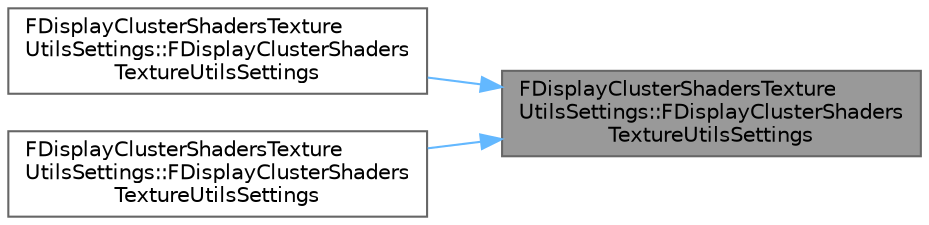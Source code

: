 digraph "FDisplayClusterShadersTextureUtilsSettings::FDisplayClusterShadersTextureUtilsSettings"
{
 // INTERACTIVE_SVG=YES
 // LATEX_PDF_SIZE
  bgcolor="transparent";
  edge [fontname=Helvetica,fontsize=10,labelfontname=Helvetica,labelfontsize=10];
  node [fontname=Helvetica,fontsize=10,shape=box,height=0.2,width=0.4];
  rankdir="RL";
  Node1 [id="Node000001",label="FDisplayClusterShadersTexture\lUtilsSettings::FDisplayClusterShaders\lTextureUtilsSettings",height=0.2,width=0.4,color="gray40", fillcolor="grey60", style="filled", fontcolor="black",tooltip=" "];
  Node1 -> Node2 [id="edge1_Node000001_Node000002",dir="back",color="steelblue1",style="solid",tooltip=" "];
  Node2 [id="Node000002",label="FDisplayClusterShadersTexture\lUtilsSettings::FDisplayClusterShaders\lTextureUtilsSettings",height=0.2,width=0.4,color="grey40", fillcolor="white", style="filled",URL="$dc/d20/structFDisplayClusterShadersTextureUtilsSettings.html#a752072ee7cb5a89db02109038ada4c4c",tooltip=" "];
  Node1 -> Node3 [id="edge2_Node000001_Node000003",dir="back",color="steelblue1",style="solid",tooltip=" "];
  Node3 [id="Node000003",label="FDisplayClusterShadersTexture\lUtilsSettings::FDisplayClusterShaders\lTextureUtilsSettings",height=0.2,width=0.4,color="grey40", fillcolor="white", style="filled",URL="$dc/d20/structFDisplayClusterShadersTextureUtilsSettings.html#adfb7b8a4b1a7d9cb3abab4c9dfe6bff4",tooltip=" "];
}
